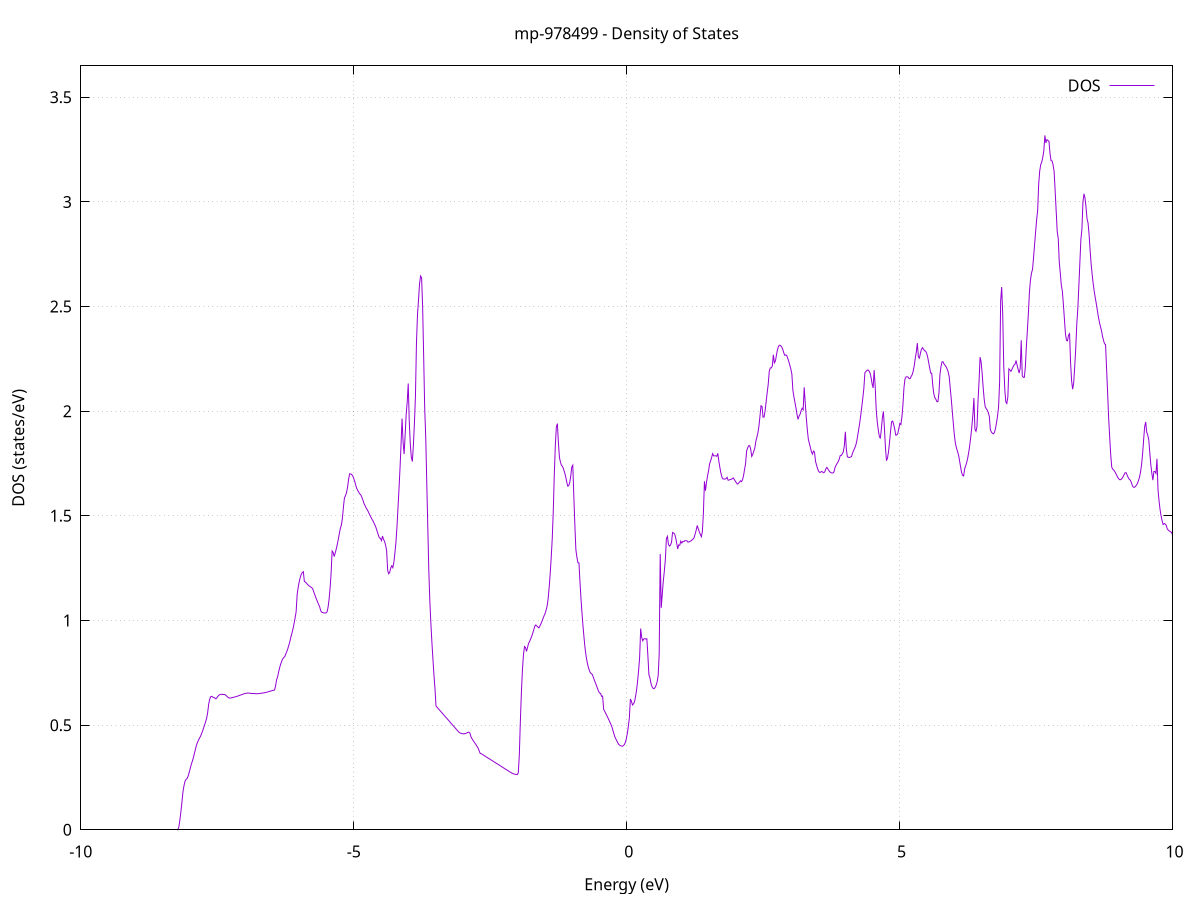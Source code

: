 set title 'mp-978499 - Density of States'
set xlabel 'Energy (eV)'
set ylabel 'DOS (states/eV)'
set grid
set xrange [-10:10]
set yrange [0:3.650]
set xzeroaxis lt -1
set terminal png size 800,600
set output 'mp-978499_dos_gnuplot.png'
plot '-' using 1:2 with lines title 'DOS'
-9.936700 0.000000
-9.917800 0.000000
-9.899000 0.000000
-9.880200 0.000000
-9.861300 0.000000
-9.842500 0.000000
-9.823600 0.000000
-9.804800 0.000000
-9.785900 0.000000
-9.767100 0.000000
-9.748300 0.000000
-9.729400 0.000000
-9.710600 0.000000
-9.691700 0.000000
-9.672900 0.000000
-9.654000 0.000000
-9.635200 0.000000
-9.616400 0.000000
-9.597500 0.000000
-9.578700 0.000000
-9.559800 0.000000
-9.541000 0.000000
-9.522100 0.000000
-9.503300 0.000000
-9.484500 0.000000
-9.465600 0.000000
-9.446800 0.000000
-9.427900 0.000000
-9.409100 0.000000
-9.390300 0.000000
-9.371400 0.000000
-9.352600 0.000000
-9.333700 0.000000
-9.314900 0.000000
-9.296000 0.000000
-9.277200 0.000000
-9.258400 0.000000
-9.239500 0.000000
-9.220700 0.000000
-9.201800 0.000000
-9.183000 0.000000
-9.164100 0.000000
-9.145300 0.000000
-9.126500 0.000000
-9.107600 0.000000
-9.088800 0.000000
-9.069900 0.000000
-9.051100 0.000000
-9.032200 0.000000
-9.013400 0.000000
-8.994600 0.000000
-8.975700 0.000000
-8.956900 0.000000
-8.938000 0.000000
-8.919200 0.000000
-8.900400 0.000000
-8.881500 0.000000
-8.862700 0.000000
-8.843800 0.000000
-8.825000 0.000000
-8.806100 0.000000
-8.787300 0.000000
-8.768500 0.000000
-8.749600 0.000000
-8.730800 0.000000
-8.711900 0.000000
-8.693100 0.000000
-8.674200 0.000000
-8.655400 0.000000
-8.636600 0.000000
-8.617700 0.000000
-8.598900 0.000000
-8.580000 0.000000
-8.561200 0.000000
-8.542300 0.000000
-8.523500 0.000000
-8.504700 0.000000
-8.485800 0.000000
-8.467000 0.000000
-8.448100 0.000000
-8.429300 0.000000
-8.410500 0.000000
-8.391600 0.000000
-8.372800 0.000000
-8.353900 0.000000
-8.335100 0.000000
-8.316200 0.000000
-8.297400 0.000000
-8.278600 0.000000
-8.259700 0.000000
-8.240900 0.000000
-8.222000 0.000100
-8.203200 0.013600
-8.184300 0.047600
-8.165500 0.088000
-8.146700 0.132500
-8.127800 0.182300
-8.109000 0.211200
-8.090100 0.232200
-8.071300 0.240600
-8.052400 0.244900
-8.033600 0.256100
-8.014800 0.273700
-7.995900 0.292100
-7.977100 0.311200
-7.958200 0.326300
-7.939400 0.342800
-7.920600 0.362500
-7.901700 0.382500
-7.882900 0.402100
-7.864000 0.416600
-7.845200 0.427500
-7.826300 0.437400
-7.807500 0.446200
-7.788700 0.458500
-7.769800 0.471100
-7.751000 0.485300
-7.732100 0.500800
-7.713300 0.516600
-7.694400 0.532900
-7.675600 0.560500
-7.656800 0.600400
-7.637900 0.624000
-7.619100 0.635800
-7.600200 0.637900
-7.581400 0.633300
-7.562500 0.632200
-7.543700 0.629500
-7.524900 0.625400
-7.506000 0.631400
-7.487200 0.638000
-7.468300 0.643300
-7.449500 0.646000
-7.430700 0.647400
-7.411800 0.647300
-7.393000 0.646500
-7.374100 0.646200
-7.355300 0.645400
-7.336400 0.641100
-7.317600 0.635800
-7.298800 0.631700
-7.279900 0.629500
-7.261100 0.629100
-7.242200 0.630300
-7.223400 0.631700
-7.204500 0.633000
-7.185700 0.634200
-7.166900 0.635300
-7.148000 0.636800
-7.129200 0.638500
-7.110300 0.640200
-7.091500 0.642000
-7.072700 0.643800
-7.053800 0.645500
-7.035000 0.647200
-7.016100 0.649000
-6.997300 0.650800
-6.978400 0.651900
-6.959600 0.652700
-6.940800 0.653100
-6.921900 0.653200
-6.903100 0.653000
-6.884200 0.651500
-6.865400 0.649800
-6.846500 0.649800
-6.827700 0.649600
-6.808900 0.649600
-6.790000 0.649700
-6.771200 0.650100
-6.752300 0.650500
-6.733500 0.651100
-6.714600 0.651800
-6.695800 0.652500
-6.677000 0.653200
-6.658100 0.653800
-6.639300 0.654700
-6.620400 0.655700
-6.601600 0.656800
-6.582800 0.658200
-6.563900 0.659600
-6.545100 0.661100
-6.526200 0.662500
-6.507400 0.663900
-6.488500 0.665300
-6.469700 0.666600
-6.450900 0.667900
-6.432000 0.686000
-6.413200 0.716800
-6.394300 0.730600
-6.375500 0.754700
-6.356600 0.774700
-6.337800 0.791500
-6.319000 0.805700
-6.300100 0.817200
-6.281300 0.822600
-6.262400 0.828200
-6.243600 0.840200
-6.224700 0.852800
-6.205900 0.866600
-6.187100 0.882900
-6.168200 0.901400
-6.149400 0.922300
-6.130500 0.940900
-6.111700 0.960700
-6.092900 0.984900
-6.074000 1.012300
-6.055200 1.041200
-6.036300 1.124500
-6.017500 1.157800
-5.998600 1.184700
-5.979800 1.205700
-5.961000 1.220300
-5.942100 1.229500
-5.923300 1.233300
-5.904400 1.186600
-5.885600 1.183700
-5.866700 1.178900
-5.847900 1.172800
-5.829100 1.168000
-5.810200 1.164000
-5.791400 1.160500
-5.772500 1.157500
-5.753700 1.152500
-5.734800 1.138700
-5.716000 1.125000
-5.697200 1.111700
-5.678300 1.098900
-5.659500 1.086700
-5.640600 1.075200
-5.621800 1.063500
-5.603000 1.045800
-5.584100 1.039300
-5.565300 1.037700
-5.546400 1.036400
-5.527600 1.035700
-5.508700 1.036100
-5.489900 1.040300
-5.471100 1.061000
-5.452200 1.099600
-5.433400 1.153400
-5.414500 1.224200
-5.395700 1.332200
-5.376800 1.325600
-5.358000 1.305500
-5.339200 1.322000
-5.320300 1.341700
-5.301500 1.363100
-5.282600 1.387500
-5.263800 1.415100
-5.244900 1.440200
-5.226100 1.455400
-5.207300 1.488000
-5.188400 1.542600
-5.169600 1.586500
-5.150700 1.596600
-5.131900 1.611200
-5.113100 1.636800
-5.094200 1.673400
-5.075400 1.700800
-5.056500 1.700400
-5.037700 1.697600
-5.018800 1.690700
-5.000000 1.679500
-4.981200 1.664500
-4.962300 1.645500
-4.943500 1.630400
-4.924600 1.620500
-4.905800 1.611800
-4.886900 1.604500
-4.868100 1.598900
-4.849300 1.588200
-4.830400 1.574500
-4.811600 1.559000
-4.792700 1.548900
-4.773900 1.538500
-4.755000 1.530600
-4.736200 1.521200
-4.717400 1.510800
-4.698500 1.500400
-4.679700 1.490500
-4.660800 1.482000
-4.642000 1.473200
-4.623200 1.463100
-4.604300 1.451700
-4.585500 1.438800
-4.566600 1.423100
-4.547800 1.407300
-4.528900 1.394500
-4.510100 1.392500
-4.491300 1.381400
-4.472400 1.403300
-4.453600 1.387400
-4.434700 1.377300
-4.415900 1.359300
-4.397000 1.333800
-4.378200 1.239500
-4.359400 1.223200
-4.340500 1.230000
-4.321700 1.250800
-4.302800 1.261500
-4.284000 1.252300
-4.265100 1.275800
-4.246300 1.320500
-4.227500 1.370300
-4.208600 1.442800
-4.189800 1.533800
-4.170900 1.627300
-4.152100 1.726100
-4.133300 1.838200
-4.114400 1.965000
-4.095600 1.852200
-4.076700 1.794900
-4.057900 1.886300
-4.039000 1.985300
-4.020200 2.043800
-4.001400 2.132500
-3.982500 1.952200
-3.963700 1.844100
-3.944800 1.779600
-3.926000 1.759400
-3.907100 1.836200
-3.888300 1.940400
-3.869500 2.068100
-3.850600 2.324800
-3.831800 2.461200
-3.812900 2.531900
-3.794100 2.607800
-3.775200 2.646000
-3.756400 2.637400
-3.737600 2.499700
-3.718700 2.264300
-3.699900 2.015400
-3.681000 1.877900
-3.662200 1.663900
-3.643400 1.451600
-3.624500 1.239500
-3.605700 1.093500
-3.586800 0.987900
-3.568000 0.897200
-3.549100 0.816100
-3.530300 0.740400
-3.511500 0.674700
-3.492600 0.591300
-3.473800 0.585700
-3.454900 0.580100
-3.436100 0.574500
-3.417200 0.568900
-3.398400 0.563300
-3.379600 0.557600
-3.360700 0.552000
-3.341900 0.546400
-3.323000 0.540800
-3.304200 0.535200
-3.285400 0.529600
-3.266500 0.524000
-3.247700 0.518300
-3.228800 0.512700
-3.210000 0.507100
-3.191100 0.501500
-3.172300 0.495900
-3.153500 0.490300
-3.134600 0.484600
-3.115800 0.479000
-3.096900 0.473400
-3.078100 0.467800
-3.059200 0.463800
-3.040400 0.461200
-3.021600 0.459600
-3.002700 0.458700
-2.983900 0.458400
-2.965000 0.459000
-2.946200 0.460300
-2.927300 0.463000
-2.908500 0.465400
-2.889700 0.466400
-2.870800 0.461600
-2.852000 0.444400
-2.833100 0.435300
-2.814300 0.427100
-2.795500 0.420200
-2.776600 0.413100
-2.757800 0.405600
-2.738900 0.397900
-2.720100 0.389200
-2.701200 0.377100
-2.682400 0.364700
-2.663600 0.363200
-2.644700 0.360400
-2.625900 0.357300
-2.607000 0.354200
-2.588200 0.351100
-2.569300 0.348000
-2.550500 0.344800
-2.531700 0.341700
-2.512800 0.338600
-2.494000 0.335500
-2.475100 0.332300
-2.456300 0.329200
-2.437400 0.326100
-2.418600 0.323000
-2.399800 0.319800
-2.380900 0.316700
-2.362100 0.313600
-2.343200 0.310500
-2.324400 0.307300
-2.305600 0.304200
-2.286700 0.301100
-2.267900 0.298000
-2.249000 0.294800
-2.230200 0.291700
-2.211300 0.288600
-2.192500 0.285500
-2.173700 0.282300
-2.154800 0.279200
-2.136000 0.276100
-2.117100 0.273000
-2.098300 0.270100
-2.079400 0.268000
-2.060600 0.266300
-2.041800 0.265100
-2.022900 0.264100
-2.004100 0.263600
-1.985200 0.271800
-1.966400 0.355100
-1.947500 0.516400
-1.928700 0.652100
-1.909900 0.761700
-1.891000 0.832600
-1.872200 0.875500
-1.853300 0.871100
-1.834500 0.852400
-1.815700 0.871600
-1.796800 0.890300
-1.778000 0.900500
-1.759100 0.911200
-1.740300 0.923900
-1.721400 0.938200
-1.702600 0.954100
-1.683800 0.972400
-1.664900 0.978600
-1.646100 0.973600
-1.627200 0.968700
-1.608400 0.964800
-1.589500 0.973500
-1.570700 0.984000
-1.551900 0.995900
-1.533000 1.009100
-1.514200 1.021600
-1.495300 1.032500
-1.476500 1.048600
-1.457600 1.068200
-1.438800 1.102200
-1.420000 1.156000
-1.401100 1.221800
-1.382300 1.299700
-1.363400 1.388800
-1.344600 1.517800
-1.325800 1.693600
-1.306900 1.832900
-1.288100 1.924800
-1.269200 1.940800
-1.250400 1.850700
-1.231500 1.779600
-1.212700 1.756600
-1.193900 1.741300
-1.175000 1.736600
-1.156200 1.723200
-1.137300 1.707400
-1.118500 1.689200
-1.099600 1.665200
-1.080800 1.642400
-1.062000 1.643600
-1.043100 1.658600
-1.024300 1.689000
-1.005400 1.733100
-0.986600 1.742000
-0.967700 1.593700
-0.948900 1.458000
-0.930100 1.337900
-0.911200 1.302200
-0.892400 1.276200
-0.873500 1.274900
-0.854700 1.183300
-0.835900 1.102100
-0.817000 1.031200
-0.798200 0.969300
-0.779300 0.913700
-0.760500 0.864500
-0.741600 0.828000
-0.722800 0.800700
-0.704000 0.778800
-0.685100 0.762300
-0.666300 0.751200
-0.647400 0.745500
-0.628600 0.742200
-0.609700 0.728300
-0.590900 0.714800
-0.572100 0.702000
-0.553200 0.689400
-0.534400 0.676200
-0.515500 0.662600
-0.496700 0.653600
-0.477800 0.651800
-0.459000 0.637700
-0.440200 0.638700
-0.421300 0.575500
-0.402500 0.566200
-0.383600 0.556600
-0.364800 0.546800
-0.346000 0.536600
-0.327100 0.526100
-0.308300 0.515300
-0.289400 0.504000
-0.270600 0.492200
-0.251700 0.474700
-0.232900 0.458000
-0.214100 0.443000
-0.195200 0.432800
-0.176400 0.422800
-0.157500 0.412900
-0.138700 0.406400
-0.119800 0.402800
-0.101000 0.400400
-0.082200 0.399400
-0.063300 0.401300
-0.044500 0.406400
-0.025600 0.416200
-0.006800 0.434000
0.012100 0.459900
0.030900 0.493600
0.049700 0.535100
0.068600 0.624900
0.087400 0.614500
0.106300 0.596200
0.125100 0.601400
0.143900 0.611100
0.162800 0.635800
0.181600 0.667600
0.200500 0.709600
0.219300 0.761800
0.238200 0.824600
0.257000 0.961400
0.275800 0.918900
0.294700 0.902900
0.313500 0.911700
0.332400 0.913000
0.351200 0.911400
0.370100 0.912500
0.388900 0.833000
0.407700 0.741300
0.426600 0.725700
0.445400 0.700000
0.464300 0.684500
0.483100 0.675900
0.501900 0.674300
0.520800 0.679300
0.539600 0.690200
0.558500 0.706200
0.577300 0.736100
0.596200 0.839000
0.615000 1.318000
0.633800 1.060400
0.652700 1.125400
0.671500 1.188900
0.690400 1.236100
0.709200 1.291500
0.728100 1.391000
0.746900 1.402000
0.765700 1.363600
0.784600 1.355500
0.803400 1.360700
0.822300 1.373300
0.841100 1.420700
0.860000 1.417600
0.878800 1.413200
0.897600 1.395800
0.916500 1.369700
0.935300 1.341600
0.954200 1.361100
0.973000 1.359500
0.991800 1.379200
1.010700 1.370200
1.029500 1.377700
1.048400 1.377000
1.067200 1.381600
1.086100 1.381400
1.104900 1.380600
1.123700 1.374200
1.142600 1.375400
1.161400 1.377700
1.180300 1.380900
1.199100 1.385000
1.218000 1.389500
1.236800 1.396500
1.255600 1.414300
1.274500 1.431900
1.293300 1.454000
1.312200 1.438100
1.331000 1.423700
1.349900 1.411600
1.368700 1.400100
1.387500 1.425200
1.406400 1.514500
1.425200 1.664900
1.444100 1.620000
1.462900 1.659900
1.481700 1.690900
1.500600 1.714700
1.519400 1.748000
1.538300 1.762500
1.557100 1.779400
1.576000 1.797100
1.594800 1.786500
1.613600 1.786800
1.632500 1.786700
1.651300 1.784800
1.670200 1.798600
1.689000 1.761000
1.707900 1.731500
1.726700 1.704400
1.745500 1.684900
1.764400 1.676600
1.783200 1.676100
1.802100 1.675400
1.820900 1.678200
1.839800 1.684200
1.858600 1.670100
1.877400 1.671000
1.896300 1.673800
1.915100 1.674600
1.934000 1.677100
1.952800 1.681300
1.971600 1.673600
1.990500 1.666000
2.009300 1.658600
2.028200 1.651800
2.047000 1.655100
2.065900 1.661100
2.084700 1.667500
2.103500 1.663300
2.122400 1.672000
2.141200 1.691500
2.160100 1.722100
2.178900 1.749300
2.197800 1.809500
2.216600 1.824100
2.235400 1.835200
2.254300 1.835000
2.273100 1.817800
2.292000 1.784000
2.310800 1.794200
2.329700 1.809200
2.348500 1.824500
2.367300 1.856200
2.386200 1.876000
2.405000 1.897300
2.423900 1.929400
2.442700 1.976400
2.461500 2.026000
2.480400 2.022600
2.499200 1.971200
2.518100 1.972300
2.536900 2.002400
2.555800 2.045400
2.574600 2.089100
2.593400 2.128100
2.612300 2.189300
2.631100 2.206700
2.650000 2.206900
2.668800 2.216500
2.687700 2.269500
2.706500 2.231100
2.725300 2.239800
2.744200 2.267900
2.763000 2.293600
2.781900 2.309900
2.800700 2.315600
2.819600 2.313600
2.838400 2.307400
2.857200 2.297500
2.876100 2.281300
2.894900 2.267200
2.913800 2.269100
2.932600 2.266600
2.951400 2.252600
2.970300 2.237300
2.989100 2.219700
3.008000 2.201300
3.026800 2.177600
3.045700 2.099600
3.064500 2.068700
3.083300 2.042100
3.102200 2.014900
3.121000 1.984200
3.139900 1.960900
3.158700 1.976700
3.177600 1.985700
3.196400 2.002100
3.215200 2.014200
3.234100 2.007300
3.252900 2.114100
3.271800 2.040200
3.290600 1.970100
3.309500 1.913500
3.328300 1.866400
3.347100 1.845800
3.366000 1.826900
3.384800 1.806800
3.403700 1.794700
3.422500 1.809500
3.441300 1.805000
3.460200 1.760600
3.479000 1.742300
3.497900 1.725600
3.516700 1.712700
3.535600 1.707700
3.554400 1.708600
3.573200 1.712100
3.592100 1.709200
3.610900 1.705800
3.629800 1.710600
3.648600 1.724200
3.667500 1.731800
3.686300 1.724100
3.705100 1.716300
3.724000 1.709900
3.742800 1.706600
3.761700 1.704800
3.780500 1.704900
3.799400 1.710600
3.818200 1.731500
3.837000 1.742000
3.855900 1.750200
3.874700 1.758100
3.893600 1.770300
3.912400 1.787800
3.931200 1.788300
3.950100 1.795600
3.968900 1.805800
3.987800 1.834700
4.006600 1.901700
4.025500 1.816300
4.044300 1.781800
4.063100 1.779800
4.082000 1.779000
4.100800 1.780900
4.119700 1.783000
4.138500 1.800100
4.157400 1.811900
4.176200 1.822500
4.195000 1.834700
4.213900 1.854800
4.232700 1.882500
4.251600 1.913200
4.270400 1.944900
4.289200 1.981100
4.308100 2.022000
4.326900 2.063500
4.345800 2.109200
4.364600 2.183500
4.383500 2.190100
4.402300 2.194600
4.421100 2.197300
4.440000 2.192500
4.458800 2.182200
4.477700 2.161500
4.496500 2.131100
4.515400 2.111200
4.534200 2.196300
4.553000 2.120900
4.571900 2.008000
4.590700 1.949100
4.609600 1.911400
4.628400 1.880600
4.647300 1.869300
4.666100 1.913400
4.684900 1.968900
4.703800 1.998700
4.722600 1.918700
4.741500 1.824000
4.760300 1.763400
4.779100 1.776500
4.798000 1.807500
4.816800 1.853000
4.835700 1.905800
4.854500 1.949100
4.873400 1.952800
4.892200 1.936200
4.911000 1.914500
4.929900 1.885600
4.948700 1.886300
4.967600 1.893300
4.986400 1.917400
5.005300 1.941900
5.024100 1.936300
5.042900 1.972400
5.061800 2.030300
5.080600 2.113000
5.099500 2.154000
5.118300 2.163500
5.137200 2.164800
5.156000 2.162800
5.174800 2.155500
5.193700 2.155600
5.212500 2.166300
5.231400 2.174600
5.250200 2.191700
5.269000 2.217800
5.287900 2.253000
5.306700 2.283300
5.325600 2.325200
5.344400 2.259700
5.363300 2.253600
5.382100 2.277000
5.400900 2.295500
5.419800 2.303700
5.438600 2.296600
5.457500 2.288900
5.476300 2.286900
5.495200 2.277500
5.514000 2.259600
5.532800 2.233100
5.551700 2.207000
5.570500 2.181900
5.589400 2.181200
5.608200 2.123300
5.627100 2.083500
5.645900 2.065100
5.664700 2.056900
5.683600 2.045900
5.702400 2.045400
5.721300 2.086200
5.740100 2.176600
5.758900 2.213200
5.777800 2.235800
5.796600 2.236100
5.815500 2.225000
5.834300 2.219600
5.853200 2.211900
5.872000 2.201300
5.890800 2.187200
5.909700 2.164300
5.928500 2.109000
5.947400 2.057300
5.966200 1.998300
5.985100 1.940300
6.003900 1.886300
6.022700 1.845900
6.041600 1.825200
6.060400 1.808500
6.079300 1.792200
6.098100 1.764500
6.117000 1.735200
6.135800 1.707800
6.154600 1.693700
6.173500 1.690600
6.192300 1.724700
6.211200 1.739100
6.230000 1.754700
6.248800 1.776700
6.267700 1.804800
6.286500 1.839700
6.305400 1.879700
6.324200 1.927200
6.343100 1.982200
6.361900 2.062900
6.380700 1.913800
6.399600 1.903900
6.418400 1.926100
6.437300 2.051100
6.456100 2.142500
6.475000 2.258300
6.493800 2.236000
6.512600 2.181700
6.531500 2.113400
6.550300 2.056800
6.569200 2.020700
6.588000 2.011800
6.606900 2.005300
6.625700 1.993000
6.644500 1.975200
6.663400 1.910900
6.682200 1.900500
6.701100 1.894300
6.719900 1.891800
6.738700 1.899000
6.757600 1.918000
6.776400 1.945200
6.795300 1.978200
6.814100 2.021600
6.833000 2.140200
6.851800 2.526700
6.870600 2.593100
6.889500 2.465100
6.908300 2.216800
6.927200 2.106500
6.946000 2.044600
6.964900 2.036800
6.983700 2.068200
7.002500 2.202400
7.021400 2.197000
7.040200 2.190700
7.059100 2.200100
7.077900 2.211000
7.096800 2.220700
7.115600 2.224900
7.134400 2.242100
7.153300 2.219800
7.172100 2.199500
7.191000 2.182300
7.209800 2.204800
7.228600 2.338800
7.247500 2.170200
7.266300 2.162100
7.285200 2.161800
7.304000 2.210000
7.322900 2.309900
7.341700 2.386000
7.360500 2.471300
7.379400 2.570500
7.398200 2.626900
7.417100 2.660000
7.435900 2.677700
7.454800 2.735700
7.473600 2.795500
7.492400 2.856800
7.511300 2.915000
7.530100 2.960800
7.549000 3.087300
7.567800 3.148700
7.586700 3.179000
7.605500 3.191000
7.624300 3.214200
7.643200 3.245600
7.662000 3.317800
7.680900 3.282200
7.699700 3.297200
7.718500 3.293600
7.737400 3.289100
7.756200 3.231300
7.775100 3.197400
7.793900 3.195500
7.812800 3.176400
7.831600 3.144600
7.850400 3.051700
7.869300 2.955100
7.888100 2.858300
7.907000 2.824700
7.925800 2.711200
7.944700 2.659300
7.963500 2.601500
7.982300 2.573400
8.001200 2.509400
8.020000 2.440100
8.038900 2.369700
8.057700 2.338600
8.076500 2.336200
8.095400 2.363600
8.114200 2.370300
8.133100 2.231000
8.151900 2.145000
8.170800 2.105200
8.189600 2.135200
8.208400 2.212400
8.227300 2.299400
8.246100 2.415200
8.265000 2.486700
8.283800 2.594300
8.302700 2.707100
8.321500 2.820100
8.340300 2.867400
8.359200 2.999700
8.378000 3.038600
8.396900 3.019300
8.415700 2.974700
8.434600 2.919400
8.453400 2.898500
8.472200 2.842500
8.491100 2.767200
8.509900 2.701900
8.528800 2.651500
8.547600 2.609000
8.566400 2.571800
8.585300 2.541900
8.604100 2.513600
8.623000 2.482600
8.641800 2.452200
8.660700 2.425700
8.679500 2.405800
8.698300 2.385800
8.717200 2.358600
8.736000 2.338900
8.754900 2.322100
8.773700 2.318500
8.792600 2.202700
8.811400 2.088100
8.830200 1.968000
8.849100 1.877200
8.867900 1.793200
8.886800 1.732700
8.905600 1.723000
8.924500 1.718300
8.943300 1.711600
8.962100 1.702400
8.981000 1.691900
8.999800 1.682600
9.018700 1.675900
9.037500 1.672200
9.056300 1.673500
9.075200 1.678600
9.094000 1.686600
9.112900 1.696400
9.131700 1.705900
9.150600 1.706000
9.169400 1.694300
9.188200 1.683300
9.207100 1.675200
9.225900 1.670600
9.244800 1.660200
9.263600 1.645400
9.282500 1.637000
9.301300 1.636200
9.320100 1.640200
9.339000 1.646400
9.357800 1.655000
9.376700 1.669000
9.395500 1.684600
9.414400 1.709500
9.433200 1.744000
9.452000 1.794400
9.470900 1.863100
9.489700 1.925300
9.508600 1.948800
9.527400 1.900800
9.546200 1.885500
9.565100 1.864500
9.583900 1.802200
9.602800 1.744500
9.621600 1.703200
9.640500 1.670500
9.659300 1.711700
9.678100 1.712200
9.697000 1.702700
9.715800 1.772500
9.734700 1.623900
9.753500 1.572000
9.772400 1.529800
9.791200 1.498900
9.810000 1.476200
9.828900 1.458400
9.847700 1.463100
9.866600 1.461200
9.885400 1.454600
9.904300 1.437900
9.923100 1.431800
9.941900 1.427300
9.960800 1.424900
9.979600 1.420900
9.998500 1.410800
10.017300 1.400000
10.036100 1.390100
10.055000 1.382900
10.073800 1.381700
10.092700 1.386800
10.111500 1.393600
10.130400 1.390300
10.149200 1.385200
10.168000 1.379600
10.186900 1.372700
10.205700 1.368200
10.224600 1.362800
10.243400 1.355600
10.262300 1.345500
10.281100 1.334200
10.299900 1.324200
10.318800 1.315500
10.337600 1.307800
10.356500 1.298700
10.375300 1.289400
10.394200 1.280500
10.413000 1.270600
10.431800 1.261200
10.450700 1.252100
10.469500 1.243600
10.488400 1.235500
10.507200 1.227800
10.526000 1.220400
10.544900 1.213700
10.563700 1.208900
10.582600 1.205400
10.601400 1.203800
10.620300 1.202600
10.639100 1.201900
10.657900 1.201600
10.676800 1.201600
10.695600 1.201600
10.714500 1.203000
10.733300 1.206400
10.752200 1.211300
10.771000 1.219000
10.789800 1.226600
10.808700 1.234400
10.827500 1.238500
10.846400 1.242200
10.865200 1.245700
10.884100 1.249000
10.902900 1.258400
10.921700 1.266400
10.940600 1.260400
10.959400 1.255600
10.978300 1.253800
10.997100 1.254700
11.015900 1.266700
11.034800 1.292100
11.053600 1.300500
11.072500 1.275400
11.091300 1.278200
11.110200 1.295100
11.129000 1.312000
11.147800 1.329000
11.166700 1.343500
11.185500 1.349600
11.204400 1.386100
11.223200 1.418100
11.242100 1.443500
11.260900 1.469200
11.279700 1.500500
11.298600 1.542800
11.317400 1.623200
11.336300 1.672800
11.355100 1.700500
11.374000 1.726000
11.392800 1.755500
11.411600 1.787700
11.430500 1.806400
11.449300 1.785500
11.468200 1.742400
11.487000 1.711900
11.505800 1.681900
11.524700 1.654800
11.543500 1.633700
11.562400 1.610800
11.581200 1.583300
11.600100 1.561500
11.618900 1.539800
11.637700 1.521800
11.656600 1.508500
11.675400 1.496800
11.694300 1.490900
11.713100 1.493700
11.732000 1.501600
11.750800 1.521500
11.769600 1.534400
11.788500 1.525300
11.807300 1.519900
11.826200 1.533400
11.845000 1.539100
11.863800 1.548200
11.882700 1.557800
11.901500 1.575200
11.920400 1.599900
11.939200 1.632100
11.958100 1.668600
11.976900 1.707900
11.995700 1.750500
12.014600 1.791300
12.033400 1.804200
12.052300 1.829800
12.071100 1.857000
12.090000 1.897600
12.108800 1.953300
12.127600 2.000600
12.146500 2.043700
12.165300 2.093100
12.184200 2.074900
12.203000 2.070200
12.221900 2.052800
12.240700 2.023500
12.259500 2.021100
12.278400 2.018000
12.297200 2.010200
12.316100 2.012600
12.334900 2.047200
12.353700 2.030000
12.372600 1.971600
12.391400 1.953100
12.410300 1.935100
12.429100 1.918900
12.448000 1.912900
12.466800 1.914700
12.485600 1.926800
12.504500 1.944400
12.523300 1.969300
12.542200 2.000600
12.561000 2.037800
12.579900 2.070700
12.598700 2.169100
12.617500 2.265000
12.636400 2.326000
12.655200 2.371400
12.674100 2.448200
12.692900 2.457200
12.711800 2.463100
12.730600 2.457800
12.749400 2.425400
12.768300 2.412400
12.787100 2.415400
12.806000 2.428200
12.824800 2.457300
12.843600 2.491700
12.862500 2.536400
12.881300 2.483000
12.900200 2.467200
12.919000 2.447200
12.937900 2.415300
12.956700 2.390700
12.975500 2.369000
12.994400 2.367200
13.013200 2.370400
13.032100 2.354800
13.050900 2.349100
13.069800 2.230400
13.088600 2.215100
13.107400 2.194000
13.126300 2.178800
13.145100 2.161900
13.164000 2.142700
13.182800 2.100400
13.201700 2.023400
13.220500 1.943400
13.239300 1.875300
13.258200 2.031600
13.277000 1.922400
13.295900 1.980200
13.314700 2.076900
13.333500 2.127300
13.352400 2.205800
13.371200 2.283200
13.390100 2.392800
13.408900 2.582500
13.427800 2.616600
13.446600 2.622800
13.465400 2.628300
13.484300 2.641600
13.503100 2.662900
13.522000 2.655300
13.540800 2.650500
13.559700 2.649000
13.578500 2.640800
13.597300 2.621900
13.616200 2.641300
13.635000 2.702700
13.653900 2.738900
13.672700 2.766900
13.691600 2.797000
13.710400 2.834100
13.729200 2.875800
13.748100 2.883100
13.766900 2.813900
13.785800 2.743800
13.804600 2.746900
13.823400 2.767100
13.842300 2.819400
13.861100 2.841700
13.880000 2.796000
13.898800 2.763000
13.917700 2.700000
13.936500 2.724500
13.955300 2.760700
13.974200 2.851700
13.993000 2.822400
14.011900 2.770400
14.030700 2.735800
14.049600 2.870200
14.068400 2.889500
14.087200 2.898100
14.106100 2.636600
14.124900 2.676500
14.143800 2.701400
14.162600 2.641600
14.181500 2.633500
14.200300 2.645300
14.219100 2.659100
14.238000 2.674900
14.256800 2.687700
14.275700 2.711900
14.294500 2.715600
14.313300 2.690800
14.332200 2.667600
14.351000 2.632600
14.369900 2.620800
14.388700 2.639900
14.407600 2.661100
14.426400 2.792200
14.445200 2.621100
14.464100 2.596900
14.482900 2.520700
14.501800 2.524600
14.520600 2.490200
14.539500 2.496400
14.558300 2.481900
14.577100 2.473300
14.596000 2.473700
14.614800 2.482100
14.633700 2.530900
14.652500 2.564700
14.671400 2.573000
14.690200 2.784900
14.709000 2.699900
14.727900 2.731500
14.746700 2.781300
14.765600 2.700300
14.784400 2.555900
14.803200 2.484000
14.822100 2.435100
14.840900 2.382900
14.859800 2.328500
14.878600 2.306200
14.897500 2.337100
14.916300 2.329700
14.935100 2.331400
14.954000 2.320800
14.972800 2.295900
14.991700 2.266900
15.010500 2.233100
15.029400 2.227500
15.048200 2.245600
15.067000 2.227300
15.085900 2.286400
15.104700 2.384100
15.123600 2.416400
15.142400 2.344200
15.161200 2.278900
15.180100 2.229500
15.198900 2.206400
15.217800 2.181500
15.236600 2.192300
15.255500 2.211100
15.274300 2.215400
15.293100 2.270600
15.312000 2.338400
15.330800 2.401600
15.349700 2.494100
15.368500 2.416300
15.387400 2.361600
15.406200 2.308900
15.425000 2.283100
15.443900 2.282900
15.462700 2.293800
15.481600 2.302900
15.500400 2.307500
15.519300 2.250700
15.538100 2.245500
15.556900 2.275500
15.575800 2.318300
15.594600 2.334800
15.613500 2.325600
15.632300 2.309700
15.651100 2.311000
15.670000 2.202400
15.688800 2.390900
15.707700 2.171300
15.726500 2.123900
15.745400 2.082200
15.764200 2.035900
15.783000 1.996600
15.801900 1.963300
15.820700 1.936800
15.839600 1.915400
15.858400 1.884500
15.877300 1.858700
15.896100 1.833600
15.914900 1.890500
15.933800 1.873700
15.952600 1.866200
15.971500 1.862900
15.990300 1.856600
16.009200 1.849800
16.028000 1.855900
16.046800 1.879800
16.065700 1.921200
16.084500 1.899800
16.103400 1.871200
16.122200 1.850100
16.141000 1.833800
16.159900 1.823800
16.178700 1.880400
16.197600 1.906400
16.216400 1.981400
16.235300 1.954100
16.254100 1.971300
16.272900 1.984600
16.291800 1.994200
16.310600 2.010800
16.329500 2.023500
16.348300 2.040400
16.367200 2.072500
16.386000 2.104400
16.404800 2.140800
16.423700 2.170800
16.442500 2.204900
16.461400 2.239200
16.480200 2.232700
16.499100 2.255600
16.517900 2.301700
16.536700 2.358300
16.555600 2.403800
16.574400 2.473100
16.593300 2.631500
16.612100 2.609500
16.630900 2.588000
16.649800 2.587200
16.668600 2.556500
16.687500 2.539100
16.706300 2.524300
16.725200 2.513100
16.744000 2.509700
16.762800 2.511300
16.781700 2.524000
16.800500 2.536500
16.819400 2.549800
16.838200 2.563700
16.857100 2.555700
16.875900 2.513700
16.894700 2.519600
16.913600 2.492400
16.932400 2.481500
16.951300 2.453600
16.970100 2.431300
16.989000 2.432700
17.007800 2.435700
17.026600 2.438700
17.045500 2.444700
17.064300 2.447200
17.083200 2.447100
17.102000 2.370100
17.120800 2.345300
17.139700 2.341300
17.158500 2.341100
17.177400 2.342100
17.196200 2.338400
17.215100 2.339900
17.233900 2.344000
17.252700 2.352500
17.271600 2.362700
17.290400 2.374200
17.309300 2.390100
17.328100 2.410400
17.347000 2.434600
17.365800 2.442800
17.384600 2.447000
17.403500 2.443900
17.422300 2.427100
17.441200 2.437700
17.460000 2.446400
17.478900 2.461000
17.497700 2.471400
17.516500 2.474100
17.535400 2.473800
17.554200 2.473800
17.573100 2.471600
17.591900 2.456200
17.610700 2.425400
17.629600 2.385200
17.648400 2.356400
17.667300 2.333200
17.686100 2.314800
17.705000 2.297600
17.723800 2.261900
17.742600 2.224000
17.761500 2.195000
17.780300 2.174300
17.799200 2.163900
17.818000 2.160200
17.836900 2.161800
17.855700 2.154100
17.874500 2.199300
17.893400 2.252600
17.912200 2.268200
17.931100 2.261700
17.949900 2.285000
17.968800 2.278300
17.987600 2.273300
18.006400 2.342300
18.025300 2.348000
18.044100 2.363000
18.063000 2.386000
18.081800 2.402500
18.100600 2.425100
18.119500 2.457000
18.138300 2.512900
18.157200 2.560700
18.176000 2.593800
18.194900 2.584100
18.213700 2.579900
18.232500 2.565000
18.251400 2.540000
18.270200 2.517700
18.289100 2.496900
18.307900 2.481600
18.326800 2.489700
18.345600 2.420900
18.364400 2.358000
18.383300 2.317800
18.402100 2.318900
18.421000 2.324800
18.439800 2.325300
18.458700 2.342600
18.477500 2.361200
18.496300 2.381300
18.515200 2.404400
18.534000 2.433500
18.552900 2.473000
18.571700 2.541600
18.590500 2.672600
18.609400 2.782500
18.628200 2.856900
18.647100 2.907800
18.665900 2.960500
18.684800 3.005100
18.703600 3.062800
18.722400 3.002300
18.741300 2.799400
18.760100 2.754900
18.779000 2.704900
18.797800 2.640400
18.816700 2.528600
18.835500 2.446400
18.854300 2.409700
18.873200 2.447700
18.892000 2.425200
18.910900 2.414000
18.929700 2.409100
18.948500 2.421000
18.967400 2.438100
18.986200 2.486500
19.005100 2.521200
19.023900 2.564700
19.042800 2.687800
19.061600 2.736500
19.080400 2.734100
19.099300 2.701100
19.118100 2.706200
19.137000 2.723100
19.155800 2.737900
19.174700 2.749100
19.193500 2.757600
19.212300 2.758200
19.231200 2.756600
19.250000 2.746100
19.268900 2.762300
19.287700 2.758400
19.306600 2.778000
19.325400 2.820800
19.344200 2.878400
19.363100 2.849900
19.381900 2.817100
19.400800 2.838700
19.419600 2.841800
19.438400 2.871100
19.457300 2.887400
19.476100 2.894000
19.495000 2.904400
19.513800 2.913000
19.532700 2.921300
19.551500 2.925100
19.570300 2.918000
19.589200 2.907300
19.608000 2.916900
19.626900 2.909500
19.645700 2.930600
19.664600 2.952400
19.683400 2.977000
19.702200 3.003500
19.721100 3.039800
19.739900 3.084900
19.758800 3.125100
19.777600 3.149900
19.796500 3.163200
19.815300 3.167200
19.834100 3.169200
19.853000 3.196900
19.871800 3.241000
19.890700 3.268200
19.909500 3.297700
19.928300 3.320200
19.947200 3.333400
19.966000 3.367100
19.984900 3.378700
20.003700 3.388600
20.022600 3.396800
20.041400 3.397100
20.060200 3.343300
20.079100 3.231100
20.097900 3.146900
20.116800 3.050100
20.135600 2.941400
20.154500 3.016600
20.173300 2.951400
20.192100 2.749500
20.211000 2.663000
20.229800 2.632200
20.248700 2.602900
20.267500 2.575900
20.286400 2.551700
20.305200 2.547300
20.324000 2.555400
20.342900 2.562500
20.361700 2.565400
20.380600 2.627500
20.399400 2.699700
20.418200 2.853200
20.437100 2.747800
20.455900 2.735600
20.474800 2.736000
20.493600 2.742600
20.512500 2.758500
20.531300 2.753000
20.550100 2.724000
20.569000 2.678300
20.587800 2.611400
20.606700 2.575300
20.625500 2.534500
20.644400 2.598200
20.663200 2.606800
20.682000 2.574800
20.700900 2.575300
20.719700 2.590400
20.738600 2.606600
20.757400 2.624900
20.776300 2.657300
20.795100 2.715600
20.813900 2.796400
20.832800 2.902200
20.851600 2.982500
20.870500 2.944700
20.889300 2.954400
20.908100 2.992000
20.927000 2.876100
20.945800 2.866400
20.964700 2.880000
20.983500 2.902700
21.002400 2.939500
21.021200 2.982100
21.040000 2.951900
21.058900 2.684900
21.077700 2.619800
21.096600 2.569900
21.115400 2.533200
21.134300 2.525200
21.153100 2.529200
21.171900 2.537200
21.190800 2.545100
21.209600 2.553200
21.228500 2.566300
21.247300 2.595400
21.266200 2.634400
21.285000 2.602200
21.303800 2.589600
21.322700 2.575900
21.341500 2.583300
21.360400 2.597400
21.379200 2.567300
21.398000 2.595700
21.416900 2.636100
21.435700 2.678300
21.454600 2.820100
21.473400 2.975100
21.492300 2.961600
21.511100 2.898100
21.529900 2.845800
21.548800 2.841300
21.567600 2.846400
21.586500 2.852000
21.605300 2.846200
21.624200 2.850300
21.643000 2.852300
21.661800 2.849400
21.680700 2.841300
21.699500 2.830000
21.718400 2.802700
21.737200 2.772700
21.756100 2.742300
21.774900 2.726900
21.793700 2.717200
21.812600 2.700500
21.831400 2.682800
21.850300 2.664200
21.869100 2.657400
21.887900 2.626000
21.906800 2.615200
21.925600 2.635200
21.944500 2.674300
21.963300 2.730900
21.982200 2.793300
22.001000 2.865800
22.019800 2.949600
22.038700 3.046100
22.057500 3.150400
22.076400 3.233600
22.095200 3.350000
22.114100 3.393600
22.132900 3.436800
22.151700 3.563100
22.170600 3.660600
22.189400 3.642100
22.208300 3.489300
22.227100 3.362400
22.246000 3.288600
22.264800 3.268400
22.283600 3.295700
22.302500 3.401500
22.321300 3.386100
22.340200 3.020200
22.359000 2.797400
22.377800 2.688700
22.396700 2.490600
22.415500 2.454400
22.434400 2.432000
22.453200 2.421600
22.472100 2.404100
22.490900 2.375600
22.509700 2.340500
22.528600 2.326000
22.547400 2.344600
22.566300 2.404300
22.585100 2.492100
22.604000 2.539800
22.622800 2.584600
22.641600 2.610100
22.660500 2.630300
22.679300 2.656400
22.698200 2.631100
22.717000 2.575400
22.735800 2.541300
22.754700 2.520500
22.773500 2.503900
22.792400 2.504000
22.811200 2.879100
22.830100 3.005100
22.848900 3.102900
22.867700 3.399600
22.886600 3.483400
22.905400 3.358400
22.924300 3.313800
22.943100 3.258700
22.962000 3.237200
22.980800 3.213300
22.999600 3.184100
23.018500 3.175300
23.037300 3.002200
23.056200 2.945000
23.075000 2.968200
23.093900 3.009900
23.112700 3.042700
23.131500 3.096500
23.150400 3.227300
23.169200 2.962100
23.188100 2.866200
23.206900 2.747300
23.225700 2.715700
23.244600 2.688600
23.263400 2.667700
23.282300 2.656800
23.301100 2.665000
23.320000 2.682500
23.338800 2.713100
23.357600 2.753900
23.376500 2.794200
23.395300 2.836500
23.414200 2.888900
23.433000 2.948600
23.451900 2.999800
23.470700 3.034800
23.489500 3.068400
23.508400 3.108000
23.527200 3.163500
23.546100 3.230200
23.564900 3.238400
23.583800 3.272100
23.602600 3.328900
23.621400 3.418200
23.640300 3.419500
23.659100 3.399600
23.678000 3.426900
23.696800 3.422200
23.715600 3.480900
23.734500 3.471900
23.753300 3.488600
23.772200 3.496400
23.791000 3.494400
23.809900 3.526600
23.828700 3.611500
23.847500 3.772700
23.866400 3.862300
23.885200 3.775700
23.904100 3.730000
23.922900 3.700000
23.941800 3.713700
23.960600 3.668800
23.979400 3.630300
23.998300 3.639500
24.017100 3.633200
24.036000 3.612200
24.054800 3.519800
24.073700 3.444800
24.092500 3.415100
24.111300 3.392800
24.130200 3.376300
24.149000 3.381000
24.167900 3.379700
24.186700 3.381400
24.205500 3.433600
24.224400 3.505700
24.243200 3.550400
24.262100 3.957900
24.280900 3.916000
24.299800 3.862700
24.318600 3.762300
24.337400 3.680000
24.356300 3.597600
24.375100 3.521600
24.394000 3.476400
24.412800 3.423400
24.431700 3.315500
24.450500 3.189700
24.469300 3.136800
24.488200 3.085300
24.507000 3.026500
24.525900 2.935400
24.544700 2.853800
24.563600 2.784000
24.582400 2.701500
24.601200 2.553900
24.620100 2.473100
24.638900 2.366100
24.657800 2.281900
24.676600 2.237400
24.695400 2.218700
24.714300 2.244300
24.733100 2.228200
24.752000 2.167600
24.770800 2.152000
24.789700 2.143700
24.808500 2.106000
24.827300 2.052800
24.846200 2.006700
24.865000 1.958100
24.883900 1.870400
24.902700 1.723100
24.921600 1.649500
24.940400 1.582200
24.959200 1.510900
24.978100 1.435700
24.996900 1.356500
25.015800 1.280900
25.034600 1.207800
25.053500 1.135200
25.072300 1.062500
25.091100 0.989800
25.110000 0.917500
25.128800 0.851400
25.147700 0.793800
25.166500 0.743500
25.185300 0.700100
25.204200 0.660500
25.223000 0.622900
25.241900 0.587100
25.260700 0.554200
25.279600 0.523500
25.298400 0.499100
25.317200 0.482900
25.336100 0.448800
25.354900 0.414500
25.373800 0.379900
25.392600 0.346100
25.411500 0.314700
25.430300 0.285700
25.449100 0.259200
25.468000 0.234900
25.486800 0.212900
25.505700 0.193500
25.524500 0.175700
25.543400 0.159100
25.562200 0.141800
25.581000 0.123700
25.599900 0.109900
25.618700 0.100500
25.637600 0.093300
25.656400 0.086100
25.675200 0.079100
25.694100 0.072100
25.712900 0.065300
25.731800 0.058500
25.750600 0.051900
25.769500 0.045400
25.788300 0.038900
25.807100 0.032600
25.826000 0.026400
25.844800 0.020400
25.863700 0.014600
25.882500 0.010400
25.901400 0.008500
25.920200 0.006600
25.939000 0.004900
25.957900 0.003300
25.976700 0.001900
25.995600 0.000900
26.014400 0.000200
26.033300 0.000000
26.052100 0.000000
26.070900 0.000000
26.089800 0.000000
26.108600 0.000000
26.127500 0.000000
26.146300 0.000000
26.165100 0.000000
26.184000 0.000000
26.202800 0.000000
26.221700 0.000000
26.240500 0.000000
26.259400 0.000000
26.278200 0.000000
26.297000 0.000000
26.315900 0.000000
26.334700 0.000000
26.353600 0.000000
26.372400 0.000000
26.391300 0.000000
26.410100 0.000000
26.428900 0.000000
26.447800 0.000000
26.466600 0.000000
26.485500 0.000000
26.504300 0.000000
26.523100 0.000000
26.542000 0.000000
26.560800 0.000000
26.579700 0.000000
26.598500 0.000000
26.617400 0.000000
26.636200 0.000000
26.655000 0.000000
26.673900 0.000000
26.692700 0.000000
26.711600 0.000000
26.730400 0.000000
26.749300 0.000000
26.768100 0.000000
26.786900 0.000000
26.805800 0.000000
26.824600 0.000000
26.843500 0.000000
26.862300 0.000000
26.881200 0.000000
26.900000 0.000000
26.918800 0.000000
26.937700 0.000000
26.956500 0.000000
26.975400 0.000000
26.994200 0.000000
27.013000 0.000000
27.031900 0.000000
27.050700 0.000000
27.069600 0.000000
27.088400 0.000000
27.107300 0.000000
27.126100 0.000000
27.144900 0.000000
27.163800 0.000000
27.182600 0.000000
27.201500 0.000000
27.220300 0.000000
27.239200 0.000000
27.258000 0.000000
27.276800 0.000000
27.295700 0.000000
27.314500 0.000000
27.333400 0.000000
27.352200 0.000000
27.371100 0.000000
27.389900 0.000000
27.408700 0.000000
27.427600 0.000000
27.446400 0.000000
27.465300 0.000000
27.484100 0.000000
27.502900 0.000000
27.521800 0.000000
27.540600 0.000000
27.559500 0.000000
27.578300 0.000000
27.597200 0.000000
27.616000 0.000000
27.634800 0.000000
27.653700 0.000000
27.672500 0.000000
27.691400 0.000000
27.710200 0.000000
27.729100 0.000000
27.747900 0.000000
e
